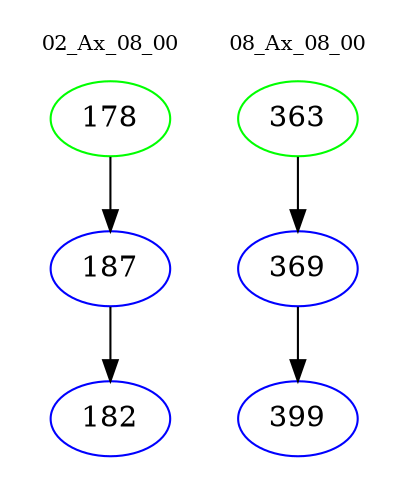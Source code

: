 digraph{
subgraph cluster_0 {
color = white
label = "02_Ax_08_00";
fontsize=10;
T0_178 [label="178", color="green"]
T0_178 -> T0_187 [color="black"]
T0_187 [label="187", color="blue"]
T0_187 -> T0_182 [color="black"]
T0_182 [label="182", color="blue"]
}
subgraph cluster_1 {
color = white
label = "08_Ax_08_00";
fontsize=10;
T1_363 [label="363", color="green"]
T1_363 -> T1_369 [color="black"]
T1_369 [label="369", color="blue"]
T1_369 -> T1_399 [color="black"]
T1_399 [label="399", color="blue"]
}
}
